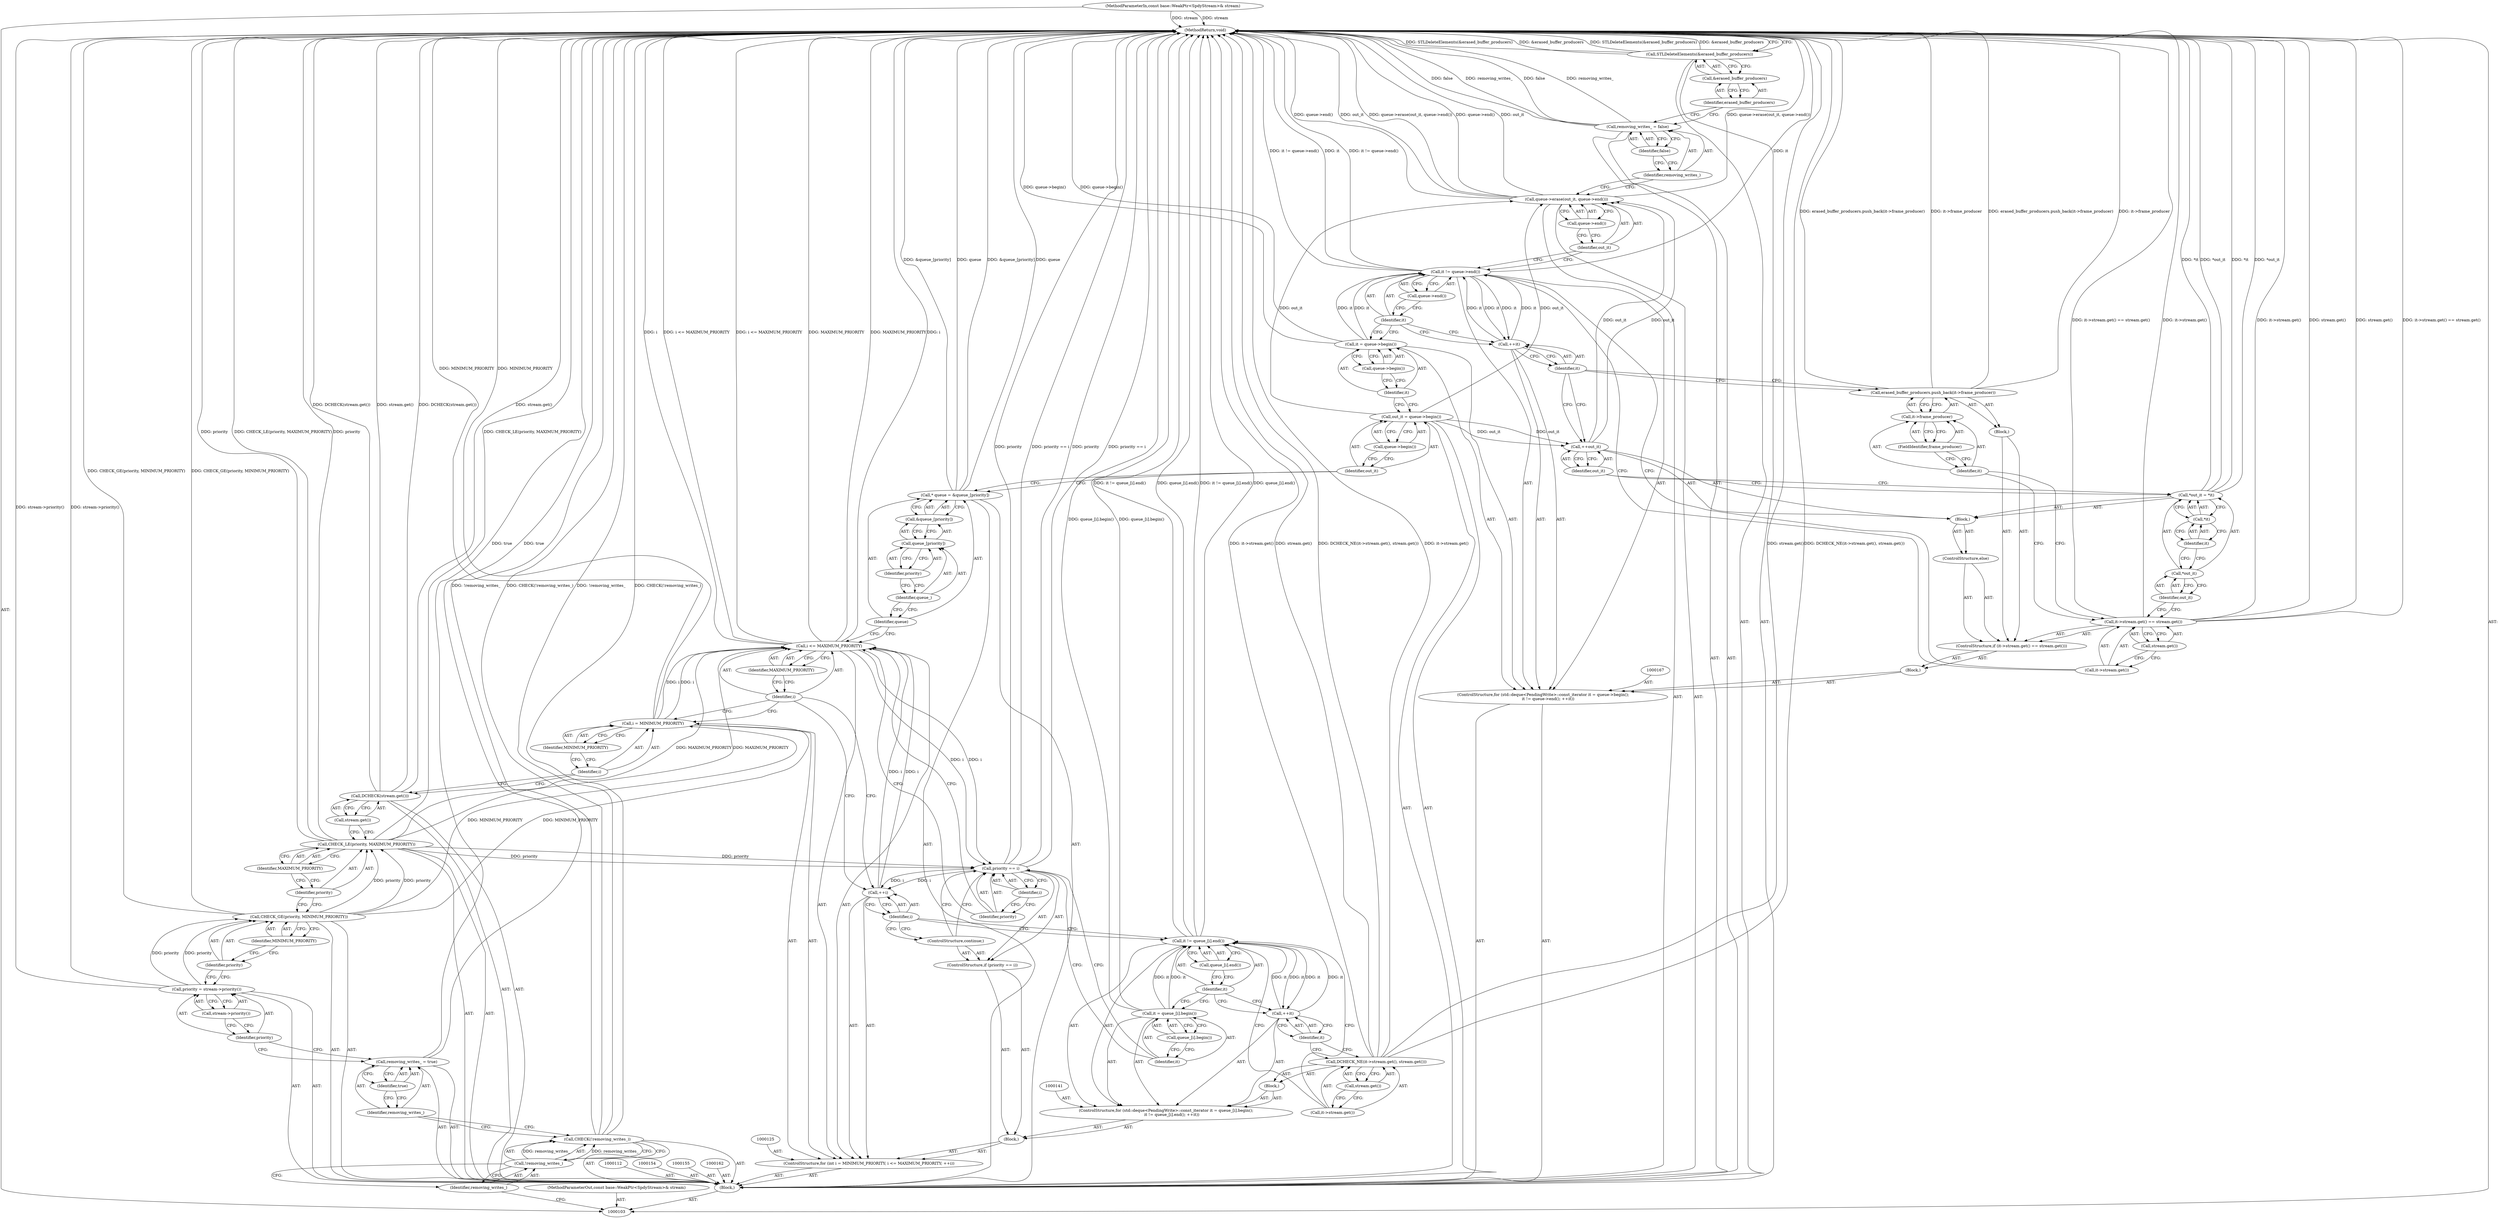 digraph "0_Chrome_2025798e133f9adc49b65d017dbb5cb2c5cc74c9_0" {
"1000204" [label="(MethodReturn,void)"];
"1000126" [label="(Call,i = MINIMUM_PRIORITY)"];
"1000127" [label="(Identifier,i)"];
"1000128" [label="(Identifier,MINIMUM_PRIORITY)"];
"1000124" [label="(ControlStructure,for (int i = MINIMUM_PRIORITY; i <= MAXIMUM_PRIORITY; ++i))"];
"1000129" [label="(Call,i <= MAXIMUM_PRIORITY)"];
"1000130" [label="(Identifier,i)"];
"1000131" [label="(Identifier,MAXIMUM_PRIORITY)"];
"1000132" [label="(Call,++i)"];
"1000133" [label="(Identifier,i)"];
"1000134" [label="(Block,)"];
"1000138" [label="(Identifier,i)"];
"1000135" [label="(ControlStructure,if (priority == i))"];
"1000136" [label="(Call,priority == i)"];
"1000137" [label="(Identifier,priority)"];
"1000139" [label="(ControlStructure,continue;)"];
"1000140" [label="(ControlStructure,for (std::deque<PendingWrite>::const_iterator it = queue_[i].begin();\n         it != queue_[i].end(); ++it))"];
"1000142" [label="(Call,it = queue_[i].begin())"];
"1000143" [label="(Identifier,it)"];
"1000144" [label="(Call,queue_[i].begin())"];
"1000147" [label="(Call,queue_[i].end())"];
"1000148" [label="(Call,++it)"];
"1000149" [label="(Identifier,it)"];
"1000150" [label="(Block,)"];
"1000145" [label="(Call,it != queue_[i].end())"];
"1000146" [label="(Identifier,it)"];
"1000152" [label="(Call,it->stream.get())"];
"1000153" [label="(Call,stream.get())"];
"1000151" [label="(Call,DCHECK_NE(it->stream.get(), stream.get()))"];
"1000104" [label="(MethodParameterIn,const base::WeakPtr<SpdyStream>& stream)"];
"1000318" [label="(MethodParameterOut,const base::WeakPtr<SpdyStream>& stream)"];
"1000105" [label="(Block,)"];
"1000156" [label="(Call,* queue = &queue_[priority])"];
"1000157" [label="(Identifier,queue)"];
"1000158" [label="(Call,&queue_[priority])"];
"1000159" [label="(Call,queue_[priority])"];
"1000160" [label="(Identifier,queue_)"];
"1000161" [label="(Identifier,priority)"];
"1000163" [label="(Call,out_it = queue->begin())"];
"1000164" [label="(Identifier,out_it)"];
"1000165" [label="(Call,queue->begin())"];
"1000166" [label="(ControlStructure,for (std::deque<PendingWrite>::const_iterator it = queue->begin();\n        it != queue->end(); ++it))"];
"1000168" [label="(Call,it = queue->begin())"];
"1000169" [label="(Identifier,it)"];
"1000170" [label="(Call,queue->begin())"];
"1000173" [label="(Call,queue->end())"];
"1000174" [label="(Call,++it)"];
"1000175" [label="(Identifier,it)"];
"1000176" [label="(Block,)"];
"1000171" [label="(Call,it != queue->end())"];
"1000172" [label="(Identifier,it)"];
"1000180" [label="(Call,stream.get())"];
"1000181" [label="(Block,)"];
"1000177" [label="(ControlStructure,if (it->stream.get() == stream.get()))"];
"1000178" [label="(Call,it->stream.get() == stream.get())"];
"1000179" [label="(Call,it->stream.get())"];
"1000106" [label="(Call,CHECK(!removing_writes_))"];
"1000107" [label="(Call,!removing_writes_)"];
"1000108" [label="(Identifier,removing_writes_)"];
"1000183" [label="(Call,it->frame_producer)"];
"1000184" [label="(Identifier,it)"];
"1000185" [label="(FieldIdentifier,frame_producer)"];
"1000182" [label="(Call,erased_buffer_producers.push_back(it->frame_producer))"];
"1000187" [label="(Block,)"];
"1000186" [label="(ControlStructure,else)"];
"1000191" [label="(Call,*it)"];
"1000192" [label="(Identifier,it)"];
"1000188" [label="(Call,*out_it = *it)"];
"1000189" [label="(Call,*out_it)"];
"1000190" [label="(Identifier,out_it)"];
"1000193" [label="(Call,++out_it)"];
"1000194" [label="(Identifier,out_it)"];
"1000196" [label="(Identifier,out_it)"];
"1000197" [label="(Call,queue->end())"];
"1000195" [label="(Call,queue->erase(out_it, queue->end()))"];
"1000200" [label="(Identifier,false)"];
"1000198" [label="(Call,removing_writes_ = false)"];
"1000199" [label="(Identifier,removing_writes_)"];
"1000201" [label="(Call,STLDeleteElements(&erased_buffer_producers))"];
"1000202" [label="(Call,&erased_buffer_producers)"];
"1000203" [label="(Identifier,erased_buffer_producers)"];
"1000109" [label="(Call,removing_writes_ = true)"];
"1000110" [label="(Identifier,removing_writes_)"];
"1000111" [label="(Identifier,true)"];
"1000113" [label="(Call,priority = stream->priority())"];
"1000114" [label="(Identifier,priority)"];
"1000115" [label="(Call,stream->priority())"];
"1000117" [label="(Identifier,priority)"];
"1000116" [label="(Call,CHECK_GE(priority, MINIMUM_PRIORITY))"];
"1000118" [label="(Identifier,MINIMUM_PRIORITY)"];
"1000120" [label="(Identifier,priority)"];
"1000119" [label="(Call,CHECK_LE(priority, MAXIMUM_PRIORITY))"];
"1000121" [label="(Identifier,MAXIMUM_PRIORITY)"];
"1000122" [label="(Call,DCHECK(stream.get()))"];
"1000123" [label="(Call,stream.get())"];
"1000204" -> "1000103"  [label="AST: "];
"1000204" -> "1000201"  [label="CFG: "];
"1000201" -> "1000204"  [label="DDG: STLDeleteElements(&erased_buffer_producers)"];
"1000201" -> "1000204"  [label="DDG: &erased_buffer_producers"];
"1000188" -> "1000204"  [label="DDG: *out_it"];
"1000188" -> "1000204"  [label="DDG: *it"];
"1000151" -> "1000204"  [label="DDG: stream.get()"];
"1000151" -> "1000204"  [label="DDG: DCHECK_NE(it->stream.get(), stream.get())"];
"1000151" -> "1000204"  [label="DDG: it->stream.get()"];
"1000168" -> "1000204"  [label="DDG: queue->begin()"];
"1000119" -> "1000204"  [label="DDG: CHECK_LE(priority, MAXIMUM_PRIORITY)"];
"1000119" -> "1000204"  [label="DDG: priority"];
"1000182" -> "1000204"  [label="DDG: erased_buffer_producers.push_back(it->frame_producer)"];
"1000182" -> "1000204"  [label="DDG: it->frame_producer"];
"1000178" -> "1000204"  [label="DDG: it->stream.get() == stream.get()"];
"1000178" -> "1000204"  [label="DDG: it->stream.get()"];
"1000178" -> "1000204"  [label="DDG: stream.get()"];
"1000129" -> "1000204"  [label="DDG: i"];
"1000129" -> "1000204"  [label="DDG: i <= MAXIMUM_PRIORITY"];
"1000129" -> "1000204"  [label="DDG: MAXIMUM_PRIORITY"];
"1000171" -> "1000204"  [label="DDG: it"];
"1000171" -> "1000204"  [label="DDG: it != queue->end()"];
"1000106" -> "1000204"  [label="DDG: !removing_writes_"];
"1000106" -> "1000204"  [label="DDG: CHECK(!removing_writes_)"];
"1000198" -> "1000204"  [label="DDG: false"];
"1000198" -> "1000204"  [label="DDG: removing_writes_"];
"1000156" -> "1000204"  [label="DDG: queue"];
"1000156" -> "1000204"  [label="DDG: &queue_[priority]"];
"1000104" -> "1000204"  [label="DDG: stream"];
"1000122" -> "1000204"  [label="DDG: stream.get()"];
"1000122" -> "1000204"  [label="DDG: DCHECK(stream.get())"];
"1000195" -> "1000204"  [label="DDG: queue->erase(out_it, queue->end())"];
"1000195" -> "1000204"  [label="DDG: queue->end()"];
"1000195" -> "1000204"  [label="DDG: out_it"];
"1000142" -> "1000204"  [label="DDG: queue_[i].begin()"];
"1000113" -> "1000204"  [label="DDG: stream->priority()"];
"1000136" -> "1000204"  [label="DDG: priority == i"];
"1000136" -> "1000204"  [label="DDG: priority"];
"1000145" -> "1000204"  [label="DDG: it != queue_[i].end()"];
"1000145" -> "1000204"  [label="DDG: queue_[i].end()"];
"1000126" -> "1000204"  [label="DDG: MINIMUM_PRIORITY"];
"1000109" -> "1000204"  [label="DDG: true"];
"1000116" -> "1000204"  [label="DDG: CHECK_GE(priority, MINIMUM_PRIORITY)"];
"1000126" -> "1000124"  [label="AST: "];
"1000126" -> "1000128"  [label="CFG: "];
"1000127" -> "1000126"  [label="AST: "];
"1000128" -> "1000126"  [label="AST: "];
"1000130" -> "1000126"  [label="CFG: "];
"1000126" -> "1000204"  [label="DDG: MINIMUM_PRIORITY"];
"1000116" -> "1000126"  [label="DDG: MINIMUM_PRIORITY"];
"1000126" -> "1000129"  [label="DDG: i"];
"1000127" -> "1000126"  [label="AST: "];
"1000127" -> "1000122"  [label="CFG: "];
"1000128" -> "1000127"  [label="CFG: "];
"1000128" -> "1000126"  [label="AST: "];
"1000128" -> "1000127"  [label="CFG: "];
"1000126" -> "1000128"  [label="CFG: "];
"1000124" -> "1000105"  [label="AST: "];
"1000125" -> "1000124"  [label="AST: "];
"1000126" -> "1000124"  [label="AST: "];
"1000129" -> "1000124"  [label="AST: "];
"1000132" -> "1000124"  [label="AST: "];
"1000134" -> "1000124"  [label="AST: "];
"1000129" -> "1000124"  [label="AST: "];
"1000129" -> "1000131"  [label="CFG: "];
"1000130" -> "1000129"  [label="AST: "];
"1000131" -> "1000129"  [label="AST: "];
"1000137" -> "1000129"  [label="CFG: "];
"1000157" -> "1000129"  [label="CFG: "];
"1000129" -> "1000204"  [label="DDG: i"];
"1000129" -> "1000204"  [label="DDG: i <= MAXIMUM_PRIORITY"];
"1000129" -> "1000204"  [label="DDG: MAXIMUM_PRIORITY"];
"1000126" -> "1000129"  [label="DDG: i"];
"1000132" -> "1000129"  [label="DDG: i"];
"1000119" -> "1000129"  [label="DDG: MAXIMUM_PRIORITY"];
"1000129" -> "1000136"  [label="DDG: i"];
"1000130" -> "1000129"  [label="AST: "];
"1000130" -> "1000126"  [label="CFG: "];
"1000130" -> "1000132"  [label="CFG: "];
"1000131" -> "1000130"  [label="CFG: "];
"1000131" -> "1000129"  [label="AST: "];
"1000131" -> "1000130"  [label="CFG: "];
"1000129" -> "1000131"  [label="CFG: "];
"1000132" -> "1000124"  [label="AST: "];
"1000132" -> "1000133"  [label="CFG: "];
"1000133" -> "1000132"  [label="AST: "];
"1000130" -> "1000132"  [label="CFG: "];
"1000132" -> "1000129"  [label="DDG: i"];
"1000136" -> "1000132"  [label="DDG: i"];
"1000133" -> "1000132"  [label="AST: "];
"1000133" -> "1000139"  [label="CFG: "];
"1000133" -> "1000145"  [label="CFG: "];
"1000132" -> "1000133"  [label="CFG: "];
"1000134" -> "1000124"  [label="AST: "];
"1000135" -> "1000134"  [label="AST: "];
"1000140" -> "1000134"  [label="AST: "];
"1000138" -> "1000136"  [label="AST: "];
"1000138" -> "1000137"  [label="CFG: "];
"1000136" -> "1000138"  [label="CFG: "];
"1000135" -> "1000134"  [label="AST: "];
"1000136" -> "1000135"  [label="AST: "];
"1000139" -> "1000135"  [label="AST: "];
"1000136" -> "1000135"  [label="AST: "];
"1000136" -> "1000138"  [label="CFG: "];
"1000137" -> "1000136"  [label="AST: "];
"1000138" -> "1000136"  [label="AST: "];
"1000139" -> "1000136"  [label="CFG: "];
"1000143" -> "1000136"  [label="CFG: "];
"1000136" -> "1000204"  [label="DDG: priority == i"];
"1000136" -> "1000204"  [label="DDG: priority"];
"1000136" -> "1000132"  [label="DDG: i"];
"1000119" -> "1000136"  [label="DDG: priority"];
"1000129" -> "1000136"  [label="DDG: i"];
"1000137" -> "1000136"  [label="AST: "];
"1000137" -> "1000129"  [label="CFG: "];
"1000138" -> "1000137"  [label="CFG: "];
"1000139" -> "1000135"  [label="AST: "];
"1000139" -> "1000136"  [label="CFG: "];
"1000133" -> "1000139"  [label="CFG: "];
"1000140" -> "1000134"  [label="AST: "];
"1000141" -> "1000140"  [label="AST: "];
"1000142" -> "1000140"  [label="AST: "];
"1000145" -> "1000140"  [label="AST: "];
"1000148" -> "1000140"  [label="AST: "];
"1000150" -> "1000140"  [label="AST: "];
"1000142" -> "1000140"  [label="AST: "];
"1000142" -> "1000144"  [label="CFG: "];
"1000143" -> "1000142"  [label="AST: "];
"1000144" -> "1000142"  [label="AST: "];
"1000146" -> "1000142"  [label="CFG: "];
"1000142" -> "1000204"  [label="DDG: queue_[i].begin()"];
"1000142" -> "1000145"  [label="DDG: it"];
"1000143" -> "1000142"  [label="AST: "];
"1000143" -> "1000136"  [label="CFG: "];
"1000144" -> "1000143"  [label="CFG: "];
"1000144" -> "1000142"  [label="AST: "];
"1000144" -> "1000143"  [label="CFG: "];
"1000142" -> "1000144"  [label="CFG: "];
"1000147" -> "1000145"  [label="AST: "];
"1000147" -> "1000146"  [label="CFG: "];
"1000145" -> "1000147"  [label="CFG: "];
"1000148" -> "1000140"  [label="AST: "];
"1000148" -> "1000149"  [label="CFG: "];
"1000149" -> "1000148"  [label="AST: "];
"1000146" -> "1000148"  [label="CFG: "];
"1000148" -> "1000145"  [label="DDG: it"];
"1000145" -> "1000148"  [label="DDG: it"];
"1000149" -> "1000148"  [label="AST: "];
"1000149" -> "1000151"  [label="CFG: "];
"1000148" -> "1000149"  [label="CFG: "];
"1000150" -> "1000140"  [label="AST: "];
"1000151" -> "1000150"  [label="AST: "];
"1000145" -> "1000140"  [label="AST: "];
"1000145" -> "1000147"  [label="CFG: "];
"1000146" -> "1000145"  [label="AST: "];
"1000147" -> "1000145"  [label="AST: "];
"1000152" -> "1000145"  [label="CFG: "];
"1000133" -> "1000145"  [label="CFG: "];
"1000145" -> "1000204"  [label="DDG: it != queue_[i].end()"];
"1000145" -> "1000204"  [label="DDG: queue_[i].end()"];
"1000148" -> "1000145"  [label="DDG: it"];
"1000142" -> "1000145"  [label="DDG: it"];
"1000145" -> "1000148"  [label="DDG: it"];
"1000146" -> "1000145"  [label="AST: "];
"1000146" -> "1000142"  [label="CFG: "];
"1000146" -> "1000148"  [label="CFG: "];
"1000147" -> "1000146"  [label="CFG: "];
"1000152" -> "1000151"  [label="AST: "];
"1000152" -> "1000145"  [label="CFG: "];
"1000153" -> "1000152"  [label="CFG: "];
"1000153" -> "1000151"  [label="AST: "];
"1000153" -> "1000152"  [label="CFG: "];
"1000151" -> "1000153"  [label="CFG: "];
"1000151" -> "1000150"  [label="AST: "];
"1000151" -> "1000153"  [label="CFG: "];
"1000152" -> "1000151"  [label="AST: "];
"1000153" -> "1000151"  [label="AST: "];
"1000149" -> "1000151"  [label="CFG: "];
"1000151" -> "1000204"  [label="DDG: stream.get()"];
"1000151" -> "1000204"  [label="DDG: DCHECK_NE(it->stream.get(), stream.get())"];
"1000151" -> "1000204"  [label="DDG: it->stream.get()"];
"1000104" -> "1000103"  [label="AST: "];
"1000104" -> "1000204"  [label="DDG: stream"];
"1000318" -> "1000103"  [label="AST: "];
"1000105" -> "1000103"  [label="AST: "];
"1000106" -> "1000105"  [label="AST: "];
"1000109" -> "1000105"  [label="AST: "];
"1000112" -> "1000105"  [label="AST: "];
"1000113" -> "1000105"  [label="AST: "];
"1000116" -> "1000105"  [label="AST: "];
"1000119" -> "1000105"  [label="AST: "];
"1000122" -> "1000105"  [label="AST: "];
"1000124" -> "1000105"  [label="AST: "];
"1000154" -> "1000105"  [label="AST: "];
"1000155" -> "1000105"  [label="AST: "];
"1000156" -> "1000105"  [label="AST: "];
"1000162" -> "1000105"  [label="AST: "];
"1000163" -> "1000105"  [label="AST: "];
"1000166" -> "1000105"  [label="AST: "];
"1000195" -> "1000105"  [label="AST: "];
"1000198" -> "1000105"  [label="AST: "];
"1000201" -> "1000105"  [label="AST: "];
"1000156" -> "1000105"  [label="AST: "];
"1000156" -> "1000158"  [label="CFG: "];
"1000157" -> "1000156"  [label="AST: "];
"1000158" -> "1000156"  [label="AST: "];
"1000164" -> "1000156"  [label="CFG: "];
"1000156" -> "1000204"  [label="DDG: queue"];
"1000156" -> "1000204"  [label="DDG: &queue_[priority]"];
"1000157" -> "1000156"  [label="AST: "];
"1000157" -> "1000129"  [label="CFG: "];
"1000160" -> "1000157"  [label="CFG: "];
"1000158" -> "1000156"  [label="AST: "];
"1000158" -> "1000159"  [label="CFG: "];
"1000159" -> "1000158"  [label="AST: "];
"1000156" -> "1000158"  [label="CFG: "];
"1000159" -> "1000158"  [label="AST: "];
"1000159" -> "1000161"  [label="CFG: "];
"1000160" -> "1000159"  [label="AST: "];
"1000161" -> "1000159"  [label="AST: "];
"1000158" -> "1000159"  [label="CFG: "];
"1000160" -> "1000159"  [label="AST: "];
"1000160" -> "1000157"  [label="CFG: "];
"1000161" -> "1000160"  [label="CFG: "];
"1000161" -> "1000159"  [label="AST: "];
"1000161" -> "1000160"  [label="CFG: "];
"1000159" -> "1000161"  [label="CFG: "];
"1000163" -> "1000105"  [label="AST: "];
"1000163" -> "1000165"  [label="CFG: "];
"1000164" -> "1000163"  [label="AST: "];
"1000165" -> "1000163"  [label="AST: "];
"1000169" -> "1000163"  [label="CFG: "];
"1000163" -> "1000193"  [label="DDG: out_it"];
"1000163" -> "1000195"  [label="DDG: out_it"];
"1000164" -> "1000163"  [label="AST: "];
"1000164" -> "1000156"  [label="CFG: "];
"1000165" -> "1000164"  [label="CFG: "];
"1000165" -> "1000163"  [label="AST: "];
"1000165" -> "1000164"  [label="CFG: "];
"1000163" -> "1000165"  [label="CFG: "];
"1000166" -> "1000105"  [label="AST: "];
"1000167" -> "1000166"  [label="AST: "];
"1000168" -> "1000166"  [label="AST: "];
"1000171" -> "1000166"  [label="AST: "];
"1000174" -> "1000166"  [label="AST: "];
"1000176" -> "1000166"  [label="AST: "];
"1000168" -> "1000166"  [label="AST: "];
"1000168" -> "1000170"  [label="CFG: "];
"1000169" -> "1000168"  [label="AST: "];
"1000170" -> "1000168"  [label="AST: "];
"1000172" -> "1000168"  [label="CFG: "];
"1000168" -> "1000204"  [label="DDG: queue->begin()"];
"1000168" -> "1000171"  [label="DDG: it"];
"1000169" -> "1000168"  [label="AST: "];
"1000169" -> "1000163"  [label="CFG: "];
"1000170" -> "1000169"  [label="CFG: "];
"1000170" -> "1000168"  [label="AST: "];
"1000170" -> "1000169"  [label="CFG: "];
"1000168" -> "1000170"  [label="CFG: "];
"1000173" -> "1000171"  [label="AST: "];
"1000173" -> "1000172"  [label="CFG: "];
"1000171" -> "1000173"  [label="CFG: "];
"1000174" -> "1000166"  [label="AST: "];
"1000174" -> "1000175"  [label="CFG: "];
"1000175" -> "1000174"  [label="AST: "];
"1000172" -> "1000174"  [label="CFG: "];
"1000174" -> "1000171"  [label="DDG: it"];
"1000171" -> "1000174"  [label="DDG: it"];
"1000175" -> "1000174"  [label="AST: "];
"1000175" -> "1000182"  [label="CFG: "];
"1000175" -> "1000193"  [label="CFG: "];
"1000174" -> "1000175"  [label="CFG: "];
"1000176" -> "1000166"  [label="AST: "];
"1000177" -> "1000176"  [label="AST: "];
"1000171" -> "1000166"  [label="AST: "];
"1000171" -> "1000173"  [label="CFG: "];
"1000172" -> "1000171"  [label="AST: "];
"1000173" -> "1000171"  [label="AST: "];
"1000179" -> "1000171"  [label="CFG: "];
"1000196" -> "1000171"  [label="CFG: "];
"1000171" -> "1000204"  [label="DDG: it"];
"1000171" -> "1000204"  [label="DDG: it != queue->end()"];
"1000168" -> "1000171"  [label="DDG: it"];
"1000174" -> "1000171"  [label="DDG: it"];
"1000171" -> "1000174"  [label="DDG: it"];
"1000172" -> "1000171"  [label="AST: "];
"1000172" -> "1000168"  [label="CFG: "];
"1000172" -> "1000174"  [label="CFG: "];
"1000173" -> "1000172"  [label="CFG: "];
"1000180" -> "1000178"  [label="AST: "];
"1000180" -> "1000179"  [label="CFG: "];
"1000178" -> "1000180"  [label="CFG: "];
"1000181" -> "1000177"  [label="AST: "];
"1000182" -> "1000181"  [label="AST: "];
"1000177" -> "1000176"  [label="AST: "];
"1000178" -> "1000177"  [label="AST: "];
"1000181" -> "1000177"  [label="AST: "];
"1000186" -> "1000177"  [label="AST: "];
"1000178" -> "1000177"  [label="AST: "];
"1000178" -> "1000180"  [label="CFG: "];
"1000179" -> "1000178"  [label="AST: "];
"1000180" -> "1000178"  [label="AST: "];
"1000184" -> "1000178"  [label="CFG: "];
"1000190" -> "1000178"  [label="CFG: "];
"1000178" -> "1000204"  [label="DDG: it->stream.get() == stream.get()"];
"1000178" -> "1000204"  [label="DDG: it->stream.get()"];
"1000178" -> "1000204"  [label="DDG: stream.get()"];
"1000179" -> "1000178"  [label="AST: "];
"1000179" -> "1000171"  [label="CFG: "];
"1000180" -> "1000179"  [label="CFG: "];
"1000106" -> "1000105"  [label="AST: "];
"1000106" -> "1000107"  [label="CFG: "];
"1000107" -> "1000106"  [label="AST: "];
"1000110" -> "1000106"  [label="CFG: "];
"1000106" -> "1000204"  [label="DDG: !removing_writes_"];
"1000106" -> "1000204"  [label="DDG: CHECK(!removing_writes_)"];
"1000107" -> "1000106"  [label="DDG: removing_writes_"];
"1000107" -> "1000106"  [label="AST: "];
"1000107" -> "1000108"  [label="CFG: "];
"1000108" -> "1000107"  [label="AST: "];
"1000106" -> "1000107"  [label="CFG: "];
"1000107" -> "1000106"  [label="DDG: removing_writes_"];
"1000108" -> "1000107"  [label="AST: "];
"1000108" -> "1000103"  [label="CFG: "];
"1000107" -> "1000108"  [label="CFG: "];
"1000183" -> "1000182"  [label="AST: "];
"1000183" -> "1000185"  [label="CFG: "];
"1000184" -> "1000183"  [label="AST: "];
"1000185" -> "1000183"  [label="AST: "];
"1000182" -> "1000183"  [label="CFG: "];
"1000184" -> "1000183"  [label="AST: "];
"1000184" -> "1000178"  [label="CFG: "];
"1000185" -> "1000184"  [label="CFG: "];
"1000185" -> "1000183"  [label="AST: "];
"1000185" -> "1000184"  [label="CFG: "];
"1000183" -> "1000185"  [label="CFG: "];
"1000182" -> "1000181"  [label="AST: "];
"1000182" -> "1000183"  [label="CFG: "];
"1000183" -> "1000182"  [label="AST: "];
"1000175" -> "1000182"  [label="CFG: "];
"1000182" -> "1000204"  [label="DDG: erased_buffer_producers.push_back(it->frame_producer)"];
"1000182" -> "1000204"  [label="DDG: it->frame_producer"];
"1000187" -> "1000186"  [label="AST: "];
"1000188" -> "1000187"  [label="AST: "];
"1000193" -> "1000187"  [label="AST: "];
"1000186" -> "1000177"  [label="AST: "];
"1000187" -> "1000186"  [label="AST: "];
"1000191" -> "1000188"  [label="AST: "];
"1000191" -> "1000192"  [label="CFG: "];
"1000192" -> "1000191"  [label="AST: "];
"1000188" -> "1000191"  [label="CFG: "];
"1000192" -> "1000191"  [label="AST: "];
"1000192" -> "1000189"  [label="CFG: "];
"1000191" -> "1000192"  [label="CFG: "];
"1000188" -> "1000187"  [label="AST: "];
"1000188" -> "1000191"  [label="CFG: "];
"1000189" -> "1000188"  [label="AST: "];
"1000191" -> "1000188"  [label="AST: "];
"1000194" -> "1000188"  [label="CFG: "];
"1000188" -> "1000204"  [label="DDG: *out_it"];
"1000188" -> "1000204"  [label="DDG: *it"];
"1000189" -> "1000188"  [label="AST: "];
"1000189" -> "1000190"  [label="CFG: "];
"1000190" -> "1000189"  [label="AST: "];
"1000192" -> "1000189"  [label="CFG: "];
"1000190" -> "1000189"  [label="AST: "];
"1000190" -> "1000178"  [label="CFG: "];
"1000189" -> "1000190"  [label="CFG: "];
"1000193" -> "1000187"  [label="AST: "];
"1000193" -> "1000194"  [label="CFG: "];
"1000194" -> "1000193"  [label="AST: "];
"1000175" -> "1000193"  [label="CFG: "];
"1000163" -> "1000193"  [label="DDG: out_it"];
"1000193" -> "1000195"  [label="DDG: out_it"];
"1000194" -> "1000193"  [label="AST: "];
"1000194" -> "1000188"  [label="CFG: "];
"1000193" -> "1000194"  [label="CFG: "];
"1000196" -> "1000195"  [label="AST: "];
"1000196" -> "1000171"  [label="CFG: "];
"1000197" -> "1000196"  [label="CFG: "];
"1000197" -> "1000195"  [label="AST: "];
"1000197" -> "1000196"  [label="CFG: "];
"1000195" -> "1000197"  [label="CFG: "];
"1000195" -> "1000105"  [label="AST: "];
"1000195" -> "1000197"  [label="CFG: "];
"1000196" -> "1000195"  [label="AST: "];
"1000197" -> "1000195"  [label="AST: "];
"1000199" -> "1000195"  [label="CFG: "];
"1000195" -> "1000204"  [label="DDG: queue->erase(out_it, queue->end())"];
"1000195" -> "1000204"  [label="DDG: queue->end()"];
"1000195" -> "1000204"  [label="DDG: out_it"];
"1000163" -> "1000195"  [label="DDG: out_it"];
"1000193" -> "1000195"  [label="DDG: out_it"];
"1000200" -> "1000198"  [label="AST: "];
"1000200" -> "1000199"  [label="CFG: "];
"1000198" -> "1000200"  [label="CFG: "];
"1000198" -> "1000105"  [label="AST: "];
"1000198" -> "1000200"  [label="CFG: "];
"1000199" -> "1000198"  [label="AST: "];
"1000200" -> "1000198"  [label="AST: "];
"1000203" -> "1000198"  [label="CFG: "];
"1000198" -> "1000204"  [label="DDG: false"];
"1000198" -> "1000204"  [label="DDG: removing_writes_"];
"1000199" -> "1000198"  [label="AST: "];
"1000199" -> "1000195"  [label="CFG: "];
"1000200" -> "1000199"  [label="CFG: "];
"1000201" -> "1000105"  [label="AST: "];
"1000201" -> "1000202"  [label="CFG: "];
"1000202" -> "1000201"  [label="AST: "];
"1000204" -> "1000201"  [label="CFG: "];
"1000201" -> "1000204"  [label="DDG: STLDeleteElements(&erased_buffer_producers)"];
"1000201" -> "1000204"  [label="DDG: &erased_buffer_producers"];
"1000202" -> "1000201"  [label="AST: "];
"1000202" -> "1000203"  [label="CFG: "];
"1000203" -> "1000202"  [label="AST: "];
"1000201" -> "1000202"  [label="CFG: "];
"1000203" -> "1000202"  [label="AST: "];
"1000203" -> "1000198"  [label="CFG: "];
"1000202" -> "1000203"  [label="CFG: "];
"1000109" -> "1000105"  [label="AST: "];
"1000109" -> "1000111"  [label="CFG: "];
"1000110" -> "1000109"  [label="AST: "];
"1000111" -> "1000109"  [label="AST: "];
"1000114" -> "1000109"  [label="CFG: "];
"1000109" -> "1000204"  [label="DDG: true"];
"1000110" -> "1000109"  [label="AST: "];
"1000110" -> "1000106"  [label="CFG: "];
"1000111" -> "1000110"  [label="CFG: "];
"1000111" -> "1000109"  [label="AST: "];
"1000111" -> "1000110"  [label="CFG: "];
"1000109" -> "1000111"  [label="CFG: "];
"1000113" -> "1000105"  [label="AST: "];
"1000113" -> "1000115"  [label="CFG: "];
"1000114" -> "1000113"  [label="AST: "];
"1000115" -> "1000113"  [label="AST: "];
"1000117" -> "1000113"  [label="CFG: "];
"1000113" -> "1000204"  [label="DDG: stream->priority()"];
"1000113" -> "1000116"  [label="DDG: priority"];
"1000114" -> "1000113"  [label="AST: "];
"1000114" -> "1000109"  [label="CFG: "];
"1000115" -> "1000114"  [label="CFG: "];
"1000115" -> "1000113"  [label="AST: "];
"1000115" -> "1000114"  [label="CFG: "];
"1000113" -> "1000115"  [label="CFG: "];
"1000117" -> "1000116"  [label="AST: "];
"1000117" -> "1000113"  [label="CFG: "];
"1000118" -> "1000117"  [label="CFG: "];
"1000116" -> "1000105"  [label="AST: "];
"1000116" -> "1000118"  [label="CFG: "];
"1000117" -> "1000116"  [label="AST: "];
"1000118" -> "1000116"  [label="AST: "];
"1000120" -> "1000116"  [label="CFG: "];
"1000116" -> "1000204"  [label="DDG: CHECK_GE(priority, MINIMUM_PRIORITY)"];
"1000113" -> "1000116"  [label="DDG: priority"];
"1000116" -> "1000119"  [label="DDG: priority"];
"1000116" -> "1000126"  [label="DDG: MINIMUM_PRIORITY"];
"1000118" -> "1000116"  [label="AST: "];
"1000118" -> "1000117"  [label="CFG: "];
"1000116" -> "1000118"  [label="CFG: "];
"1000120" -> "1000119"  [label="AST: "];
"1000120" -> "1000116"  [label="CFG: "];
"1000121" -> "1000120"  [label="CFG: "];
"1000119" -> "1000105"  [label="AST: "];
"1000119" -> "1000121"  [label="CFG: "];
"1000120" -> "1000119"  [label="AST: "];
"1000121" -> "1000119"  [label="AST: "];
"1000123" -> "1000119"  [label="CFG: "];
"1000119" -> "1000204"  [label="DDG: CHECK_LE(priority, MAXIMUM_PRIORITY)"];
"1000119" -> "1000204"  [label="DDG: priority"];
"1000116" -> "1000119"  [label="DDG: priority"];
"1000119" -> "1000129"  [label="DDG: MAXIMUM_PRIORITY"];
"1000119" -> "1000136"  [label="DDG: priority"];
"1000121" -> "1000119"  [label="AST: "];
"1000121" -> "1000120"  [label="CFG: "];
"1000119" -> "1000121"  [label="CFG: "];
"1000122" -> "1000105"  [label="AST: "];
"1000122" -> "1000123"  [label="CFG: "];
"1000123" -> "1000122"  [label="AST: "];
"1000127" -> "1000122"  [label="CFG: "];
"1000122" -> "1000204"  [label="DDG: stream.get()"];
"1000122" -> "1000204"  [label="DDG: DCHECK(stream.get())"];
"1000123" -> "1000122"  [label="AST: "];
"1000123" -> "1000119"  [label="CFG: "];
"1000122" -> "1000123"  [label="CFG: "];
}
